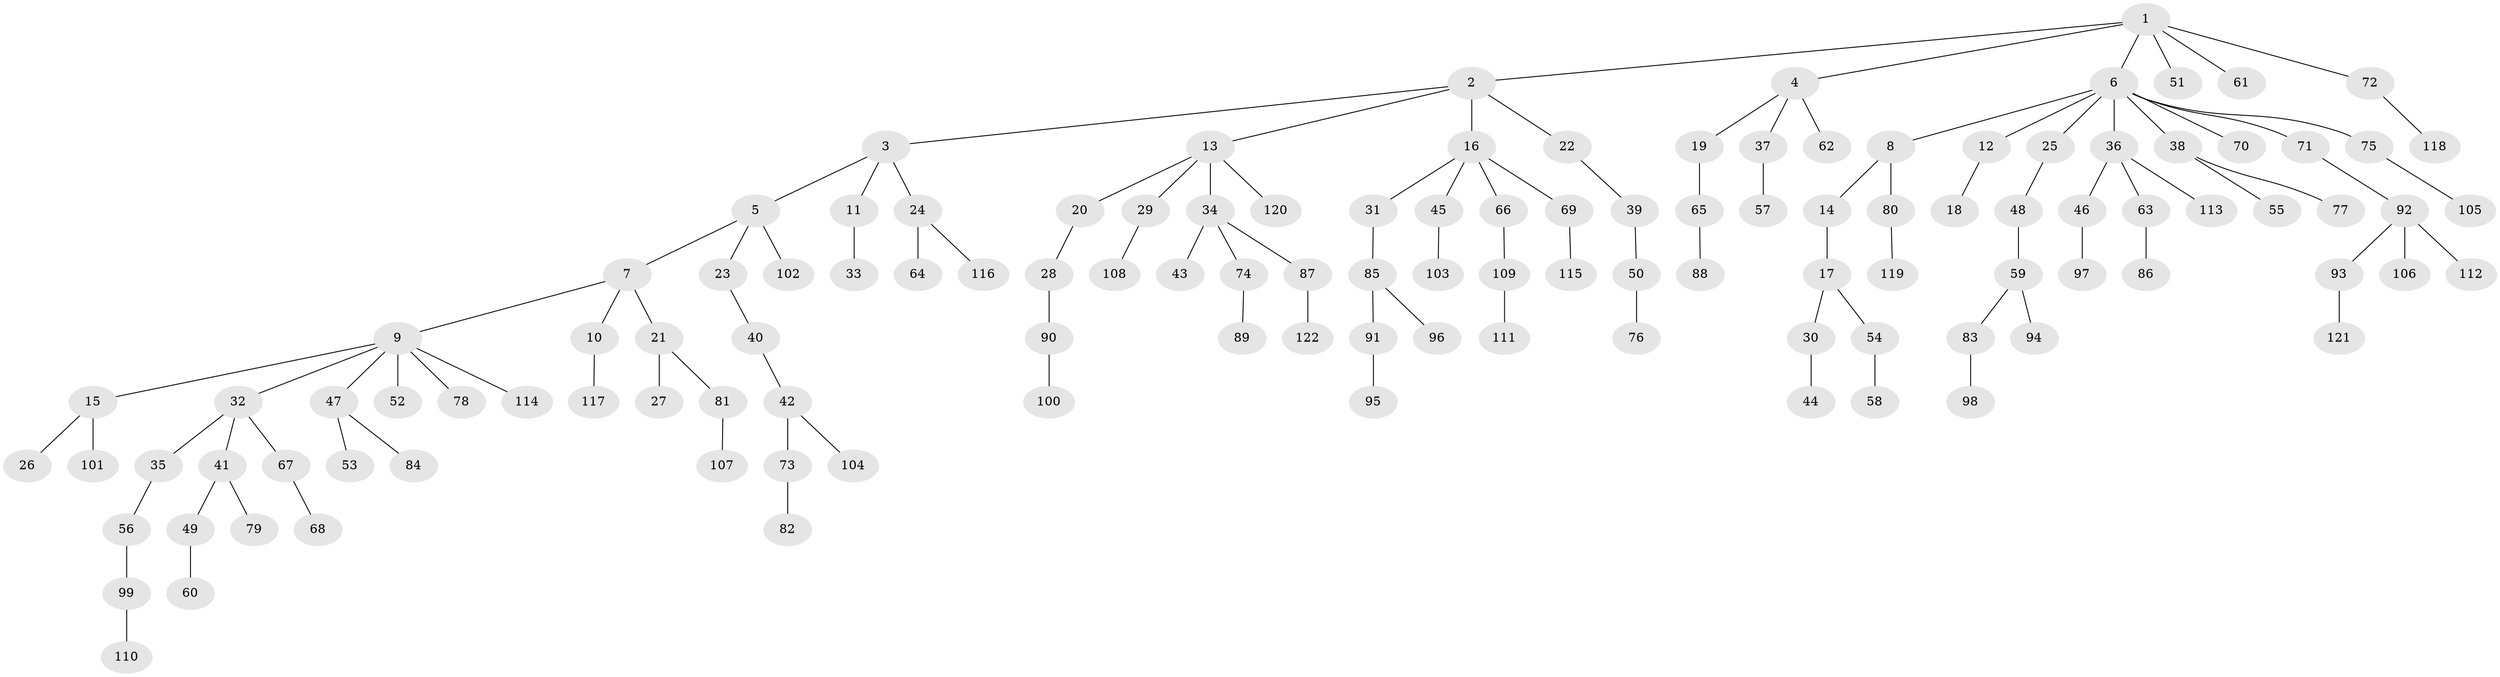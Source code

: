 // Generated by graph-tools (version 1.1) at 2025/15/03/09/25 04:15:25]
// undirected, 122 vertices, 121 edges
graph export_dot {
graph [start="1"]
  node [color=gray90,style=filled];
  1;
  2;
  3;
  4;
  5;
  6;
  7;
  8;
  9;
  10;
  11;
  12;
  13;
  14;
  15;
  16;
  17;
  18;
  19;
  20;
  21;
  22;
  23;
  24;
  25;
  26;
  27;
  28;
  29;
  30;
  31;
  32;
  33;
  34;
  35;
  36;
  37;
  38;
  39;
  40;
  41;
  42;
  43;
  44;
  45;
  46;
  47;
  48;
  49;
  50;
  51;
  52;
  53;
  54;
  55;
  56;
  57;
  58;
  59;
  60;
  61;
  62;
  63;
  64;
  65;
  66;
  67;
  68;
  69;
  70;
  71;
  72;
  73;
  74;
  75;
  76;
  77;
  78;
  79;
  80;
  81;
  82;
  83;
  84;
  85;
  86;
  87;
  88;
  89;
  90;
  91;
  92;
  93;
  94;
  95;
  96;
  97;
  98;
  99;
  100;
  101;
  102;
  103;
  104;
  105;
  106;
  107;
  108;
  109;
  110;
  111;
  112;
  113;
  114;
  115;
  116;
  117;
  118;
  119;
  120;
  121;
  122;
  1 -- 2;
  1 -- 4;
  1 -- 6;
  1 -- 51;
  1 -- 61;
  1 -- 72;
  2 -- 3;
  2 -- 13;
  2 -- 16;
  2 -- 22;
  3 -- 5;
  3 -- 11;
  3 -- 24;
  4 -- 19;
  4 -- 37;
  4 -- 62;
  5 -- 7;
  5 -- 23;
  5 -- 102;
  6 -- 8;
  6 -- 12;
  6 -- 25;
  6 -- 36;
  6 -- 38;
  6 -- 70;
  6 -- 71;
  6 -- 75;
  7 -- 9;
  7 -- 10;
  7 -- 21;
  8 -- 14;
  8 -- 80;
  9 -- 15;
  9 -- 32;
  9 -- 47;
  9 -- 52;
  9 -- 78;
  9 -- 114;
  10 -- 117;
  11 -- 33;
  12 -- 18;
  13 -- 20;
  13 -- 29;
  13 -- 34;
  13 -- 120;
  14 -- 17;
  15 -- 26;
  15 -- 101;
  16 -- 31;
  16 -- 45;
  16 -- 66;
  16 -- 69;
  17 -- 30;
  17 -- 54;
  19 -- 65;
  20 -- 28;
  21 -- 27;
  21 -- 81;
  22 -- 39;
  23 -- 40;
  24 -- 64;
  24 -- 116;
  25 -- 48;
  28 -- 90;
  29 -- 108;
  30 -- 44;
  31 -- 85;
  32 -- 35;
  32 -- 41;
  32 -- 67;
  34 -- 43;
  34 -- 74;
  34 -- 87;
  35 -- 56;
  36 -- 46;
  36 -- 63;
  36 -- 113;
  37 -- 57;
  38 -- 55;
  38 -- 77;
  39 -- 50;
  40 -- 42;
  41 -- 49;
  41 -- 79;
  42 -- 73;
  42 -- 104;
  45 -- 103;
  46 -- 97;
  47 -- 53;
  47 -- 84;
  48 -- 59;
  49 -- 60;
  50 -- 76;
  54 -- 58;
  56 -- 99;
  59 -- 83;
  59 -- 94;
  63 -- 86;
  65 -- 88;
  66 -- 109;
  67 -- 68;
  69 -- 115;
  71 -- 92;
  72 -- 118;
  73 -- 82;
  74 -- 89;
  75 -- 105;
  80 -- 119;
  81 -- 107;
  83 -- 98;
  85 -- 91;
  85 -- 96;
  87 -- 122;
  90 -- 100;
  91 -- 95;
  92 -- 93;
  92 -- 106;
  92 -- 112;
  93 -- 121;
  99 -- 110;
  109 -- 111;
}
